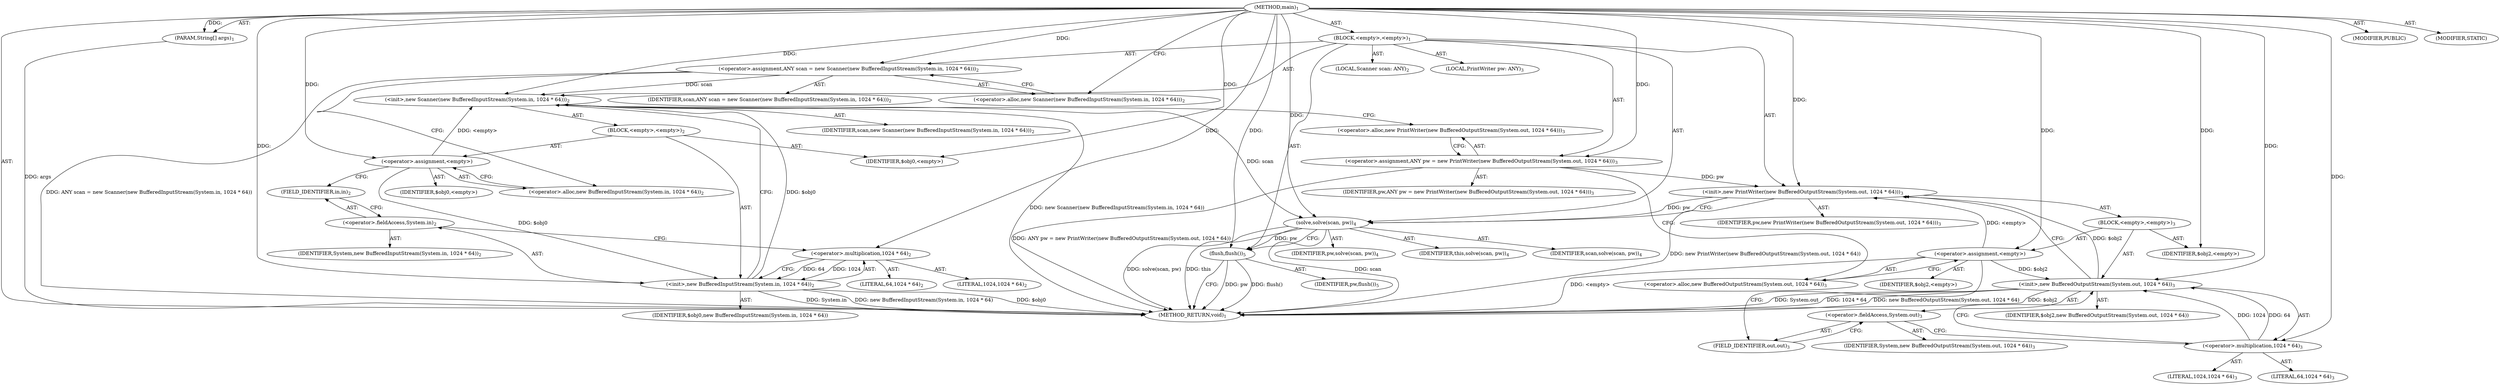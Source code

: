 digraph "main" {  
"21" [label = <(METHOD,main)<SUB>1</SUB>> ]
"22" [label = <(PARAM,String[] args)<SUB>1</SUB>> ]
"23" [label = <(BLOCK,&lt;empty&gt;,&lt;empty&gt;)<SUB>1</SUB>> ]
"4" [label = <(LOCAL,Scanner scan: ANY)<SUB>2</SUB>> ]
"24" [label = <(&lt;operator&gt;.assignment,ANY scan = new Scanner(new BufferedInputStream(System.in, 1024 * 64)))<SUB>2</SUB>> ]
"25" [label = <(IDENTIFIER,scan,ANY scan = new Scanner(new BufferedInputStream(System.in, 1024 * 64)))<SUB>2</SUB>> ]
"26" [label = <(&lt;operator&gt;.alloc,new Scanner(new BufferedInputStream(System.in, 1024 * 64)))<SUB>2</SUB>> ]
"27" [label = <(&lt;init&gt;,new Scanner(new BufferedInputStream(System.in, 1024 * 64)))<SUB>2</SUB>> ]
"3" [label = <(IDENTIFIER,scan,new Scanner(new BufferedInputStream(System.in, 1024 * 64)))<SUB>2</SUB>> ]
"28" [label = <(BLOCK,&lt;empty&gt;,&lt;empty&gt;)<SUB>2</SUB>> ]
"29" [label = <(&lt;operator&gt;.assignment,&lt;empty&gt;)> ]
"30" [label = <(IDENTIFIER,$obj0,&lt;empty&gt;)> ]
"31" [label = <(&lt;operator&gt;.alloc,new BufferedInputStream(System.in, 1024 * 64))<SUB>2</SUB>> ]
"32" [label = <(&lt;init&gt;,new BufferedInputStream(System.in, 1024 * 64))<SUB>2</SUB>> ]
"33" [label = <(IDENTIFIER,$obj0,new BufferedInputStream(System.in, 1024 * 64))> ]
"34" [label = <(&lt;operator&gt;.fieldAccess,System.in)<SUB>2</SUB>> ]
"35" [label = <(IDENTIFIER,System,new BufferedInputStream(System.in, 1024 * 64))<SUB>2</SUB>> ]
"36" [label = <(FIELD_IDENTIFIER,in,in)<SUB>2</SUB>> ]
"37" [label = <(&lt;operator&gt;.multiplication,1024 * 64)<SUB>2</SUB>> ]
"38" [label = <(LITERAL,1024,1024 * 64)<SUB>2</SUB>> ]
"39" [label = <(LITERAL,64,1024 * 64)<SUB>2</SUB>> ]
"40" [label = <(IDENTIFIER,$obj0,&lt;empty&gt;)> ]
"6" [label = <(LOCAL,PrintWriter pw: ANY)<SUB>3</SUB>> ]
"41" [label = <(&lt;operator&gt;.assignment,ANY pw = new PrintWriter(new BufferedOutputStream(System.out, 1024 * 64)))<SUB>3</SUB>> ]
"42" [label = <(IDENTIFIER,pw,ANY pw = new PrintWriter(new BufferedOutputStream(System.out, 1024 * 64)))<SUB>3</SUB>> ]
"43" [label = <(&lt;operator&gt;.alloc,new PrintWriter(new BufferedOutputStream(System.out, 1024 * 64)))<SUB>3</SUB>> ]
"44" [label = <(&lt;init&gt;,new PrintWriter(new BufferedOutputStream(System.out, 1024 * 64)))<SUB>3</SUB>> ]
"5" [label = <(IDENTIFIER,pw,new PrintWriter(new BufferedOutputStream(System.out, 1024 * 64)))<SUB>3</SUB>> ]
"45" [label = <(BLOCK,&lt;empty&gt;,&lt;empty&gt;)<SUB>3</SUB>> ]
"46" [label = <(&lt;operator&gt;.assignment,&lt;empty&gt;)> ]
"47" [label = <(IDENTIFIER,$obj2,&lt;empty&gt;)> ]
"48" [label = <(&lt;operator&gt;.alloc,new BufferedOutputStream(System.out, 1024 * 64))<SUB>3</SUB>> ]
"49" [label = <(&lt;init&gt;,new BufferedOutputStream(System.out, 1024 * 64))<SUB>3</SUB>> ]
"50" [label = <(IDENTIFIER,$obj2,new BufferedOutputStream(System.out, 1024 * 64))> ]
"51" [label = <(&lt;operator&gt;.fieldAccess,System.out)<SUB>3</SUB>> ]
"52" [label = <(IDENTIFIER,System,new BufferedOutputStream(System.out, 1024 * 64))<SUB>3</SUB>> ]
"53" [label = <(FIELD_IDENTIFIER,out,out)<SUB>3</SUB>> ]
"54" [label = <(&lt;operator&gt;.multiplication,1024 * 64)<SUB>3</SUB>> ]
"55" [label = <(LITERAL,1024,1024 * 64)<SUB>3</SUB>> ]
"56" [label = <(LITERAL,64,1024 * 64)<SUB>3</SUB>> ]
"57" [label = <(IDENTIFIER,$obj2,&lt;empty&gt;)> ]
"58" [label = <(solve,solve(scan, pw))<SUB>4</SUB>> ]
"59" [label = <(IDENTIFIER,this,solve(scan, pw))<SUB>4</SUB>> ]
"60" [label = <(IDENTIFIER,scan,solve(scan, pw))<SUB>4</SUB>> ]
"61" [label = <(IDENTIFIER,pw,solve(scan, pw))<SUB>4</SUB>> ]
"62" [label = <(flush,flush())<SUB>5</SUB>> ]
"63" [label = <(IDENTIFIER,pw,flush())<SUB>5</SUB>> ]
"64" [label = <(MODIFIER,PUBLIC)> ]
"65" [label = <(MODIFIER,STATIC)> ]
"66" [label = <(METHOD_RETURN,void)<SUB>1</SUB>> ]
  "21" -> "22"  [ label = "AST: "] 
  "21" -> "23"  [ label = "AST: "] 
  "21" -> "64"  [ label = "AST: "] 
  "21" -> "65"  [ label = "AST: "] 
  "21" -> "66"  [ label = "AST: "] 
  "23" -> "4"  [ label = "AST: "] 
  "23" -> "24"  [ label = "AST: "] 
  "23" -> "27"  [ label = "AST: "] 
  "23" -> "6"  [ label = "AST: "] 
  "23" -> "41"  [ label = "AST: "] 
  "23" -> "44"  [ label = "AST: "] 
  "23" -> "58"  [ label = "AST: "] 
  "23" -> "62"  [ label = "AST: "] 
  "24" -> "25"  [ label = "AST: "] 
  "24" -> "26"  [ label = "AST: "] 
  "27" -> "3"  [ label = "AST: "] 
  "27" -> "28"  [ label = "AST: "] 
  "28" -> "29"  [ label = "AST: "] 
  "28" -> "32"  [ label = "AST: "] 
  "28" -> "40"  [ label = "AST: "] 
  "29" -> "30"  [ label = "AST: "] 
  "29" -> "31"  [ label = "AST: "] 
  "32" -> "33"  [ label = "AST: "] 
  "32" -> "34"  [ label = "AST: "] 
  "32" -> "37"  [ label = "AST: "] 
  "34" -> "35"  [ label = "AST: "] 
  "34" -> "36"  [ label = "AST: "] 
  "37" -> "38"  [ label = "AST: "] 
  "37" -> "39"  [ label = "AST: "] 
  "41" -> "42"  [ label = "AST: "] 
  "41" -> "43"  [ label = "AST: "] 
  "44" -> "5"  [ label = "AST: "] 
  "44" -> "45"  [ label = "AST: "] 
  "45" -> "46"  [ label = "AST: "] 
  "45" -> "49"  [ label = "AST: "] 
  "45" -> "57"  [ label = "AST: "] 
  "46" -> "47"  [ label = "AST: "] 
  "46" -> "48"  [ label = "AST: "] 
  "49" -> "50"  [ label = "AST: "] 
  "49" -> "51"  [ label = "AST: "] 
  "49" -> "54"  [ label = "AST: "] 
  "51" -> "52"  [ label = "AST: "] 
  "51" -> "53"  [ label = "AST: "] 
  "54" -> "55"  [ label = "AST: "] 
  "54" -> "56"  [ label = "AST: "] 
  "58" -> "59"  [ label = "AST: "] 
  "58" -> "60"  [ label = "AST: "] 
  "58" -> "61"  [ label = "AST: "] 
  "62" -> "63"  [ label = "AST: "] 
  "24" -> "31"  [ label = "CFG: "] 
  "27" -> "43"  [ label = "CFG: "] 
  "41" -> "48"  [ label = "CFG: "] 
  "44" -> "58"  [ label = "CFG: "] 
  "58" -> "62"  [ label = "CFG: "] 
  "62" -> "66"  [ label = "CFG: "] 
  "26" -> "24"  [ label = "CFG: "] 
  "43" -> "41"  [ label = "CFG: "] 
  "29" -> "36"  [ label = "CFG: "] 
  "32" -> "27"  [ label = "CFG: "] 
  "46" -> "53"  [ label = "CFG: "] 
  "49" -> "44"  [ label = "CFG: "] 
  "31" -> "29"  [ label = "CFG: "] 
  "34" -> "37"  [ label = "CFG: "] 
  "37" -> "32"  [ label = "CFG: "] 
  "48" -> "46"  [ label = "CFG: "] 
  "51" -> "54"  [ label = "CFG: "] 
  "54" -> "49"  [ label = "CFG: "] 
  "36" -> "34"  [ label = "CFG: "] 
  "53" -> "51"  [ label = "CFG: "] 
  "21" -> "26"  [ label = "CFG: "] 
  "22" -> "66"  [ label = "DDG: args"] 
  "24" -> "66"  [ label = "DDG: ANY scan = new Scanner(new BufferedInputStream(System.in, 1024 * 64))"] 
  "32" -> "66"  [ label = "DDG: $obj0"] 
  "32" -> "66"  [ label = "DDG: System.in"] 
  "32" -> "66"  [ label = "DDG: new BufferedInputStream(System.in, 1024 * 64)"] 
  "27" -> "66"  [ label = "DDG: new Scanner(new BufferedInputStream(System.in, 1024 * 64))"] 
  "41" -> "66"  [ label = "DDG: ANY pw = new PrintWriter(new BufferedOutputStream(System.out, 1024 * 64))"] 
  "46" -> "66"  [ label = "DDG: &lt;empty&gt;"] 
  "49" -> "66"  [ label = "DDG: $obj2"] 
  "49" -> "66"  [ label = "DDG: System.out"] 
  "49" -> "66"  [ label = "DDG: 1024 * 64"] 
  "49" -> "66"  [ label = "DDG: new BufferedOutputStream(System.out, 1024 * 64)"] 
  "44" -> "66"  [ label = "DDG: new PrintWriter(new BufferedOutputStream(System.out, 1024 * 64))"] 
  "58" -> "66"  [ label = "DDG: scan"] 
  "58" -> "66"  [ label = "DDG: solve(scan, pw)"] 
  "62" -> "66"  [ label = "DDG: pw"] 
  "62" -> "66"  [ label = "DDG: flush()"] 
  "58" -> "66"  [ label = "DDG: this"] 
  "21" -> "22"  [ label = "DDG: "] 
  "21" -> "24"  [ label = "DDG: "] 
  "21" -> "41"  [ label = "DDG: "] 
  "24" -> "27"  [ label = "DDG: scan"] 
  "21" -> "27"  [ label = "DDG: "] 
  "29" -> "27"  [ label = "DDG: &lt;empty&gt;"] 
  "32" -> "27"  [ label = "DDG: $obj0"] 
  "41" -> "44"  [ label = "DDG: pw"] 
  "21" -> "44"  [ label = "DDG: "] 
  "46" -> "44"  [ label = "DDG: &lt;empty&gt;"] 
  "49" -> "44"  [ label = "DDG: $obj2"] 
  "21" -> "58"  [ label = "DDG: "] 
  "27" -> "58"  [ label = "DDG: scan"] 
  "44" -> "58"  [ label = "DDG: pw"] 
  "58" -> "62"  [ label = "DDG: pw"] 
  "21" -> "62"  [ label = "DDG: "] 
  "21" -> "29"  [ label = "DDG: "] 
  "21" -> "40"  [ label = "DDG: "] 
  "21" -> "46"  [ label = "DDG: "] 
  "21" -> "57"  [ label = "DDG: "] 
  "29" -> "32"  [ label = "DDG: $obj0"] 
  "21" -> "32"  [ label = "DDG: "] 
  "37" -> "32"  [ label = "DDG: 1024"] 
  "37" -> "32"  [ label = "DDG: 64"] 
  "46" -> "49"  [ label = "DDG: $obj2"] 
  "21" -> "49"  [ label = "DDG: "] 
  "54" -> "49"  [ label = "DDG: 1024"] 
  "54" -> "49"  [ label = "DDG: 64"] 
  "21" -> "37"  [ label = "DDG: "] 
  "21" -> "54"  [ label = "DDG: "] 
}
